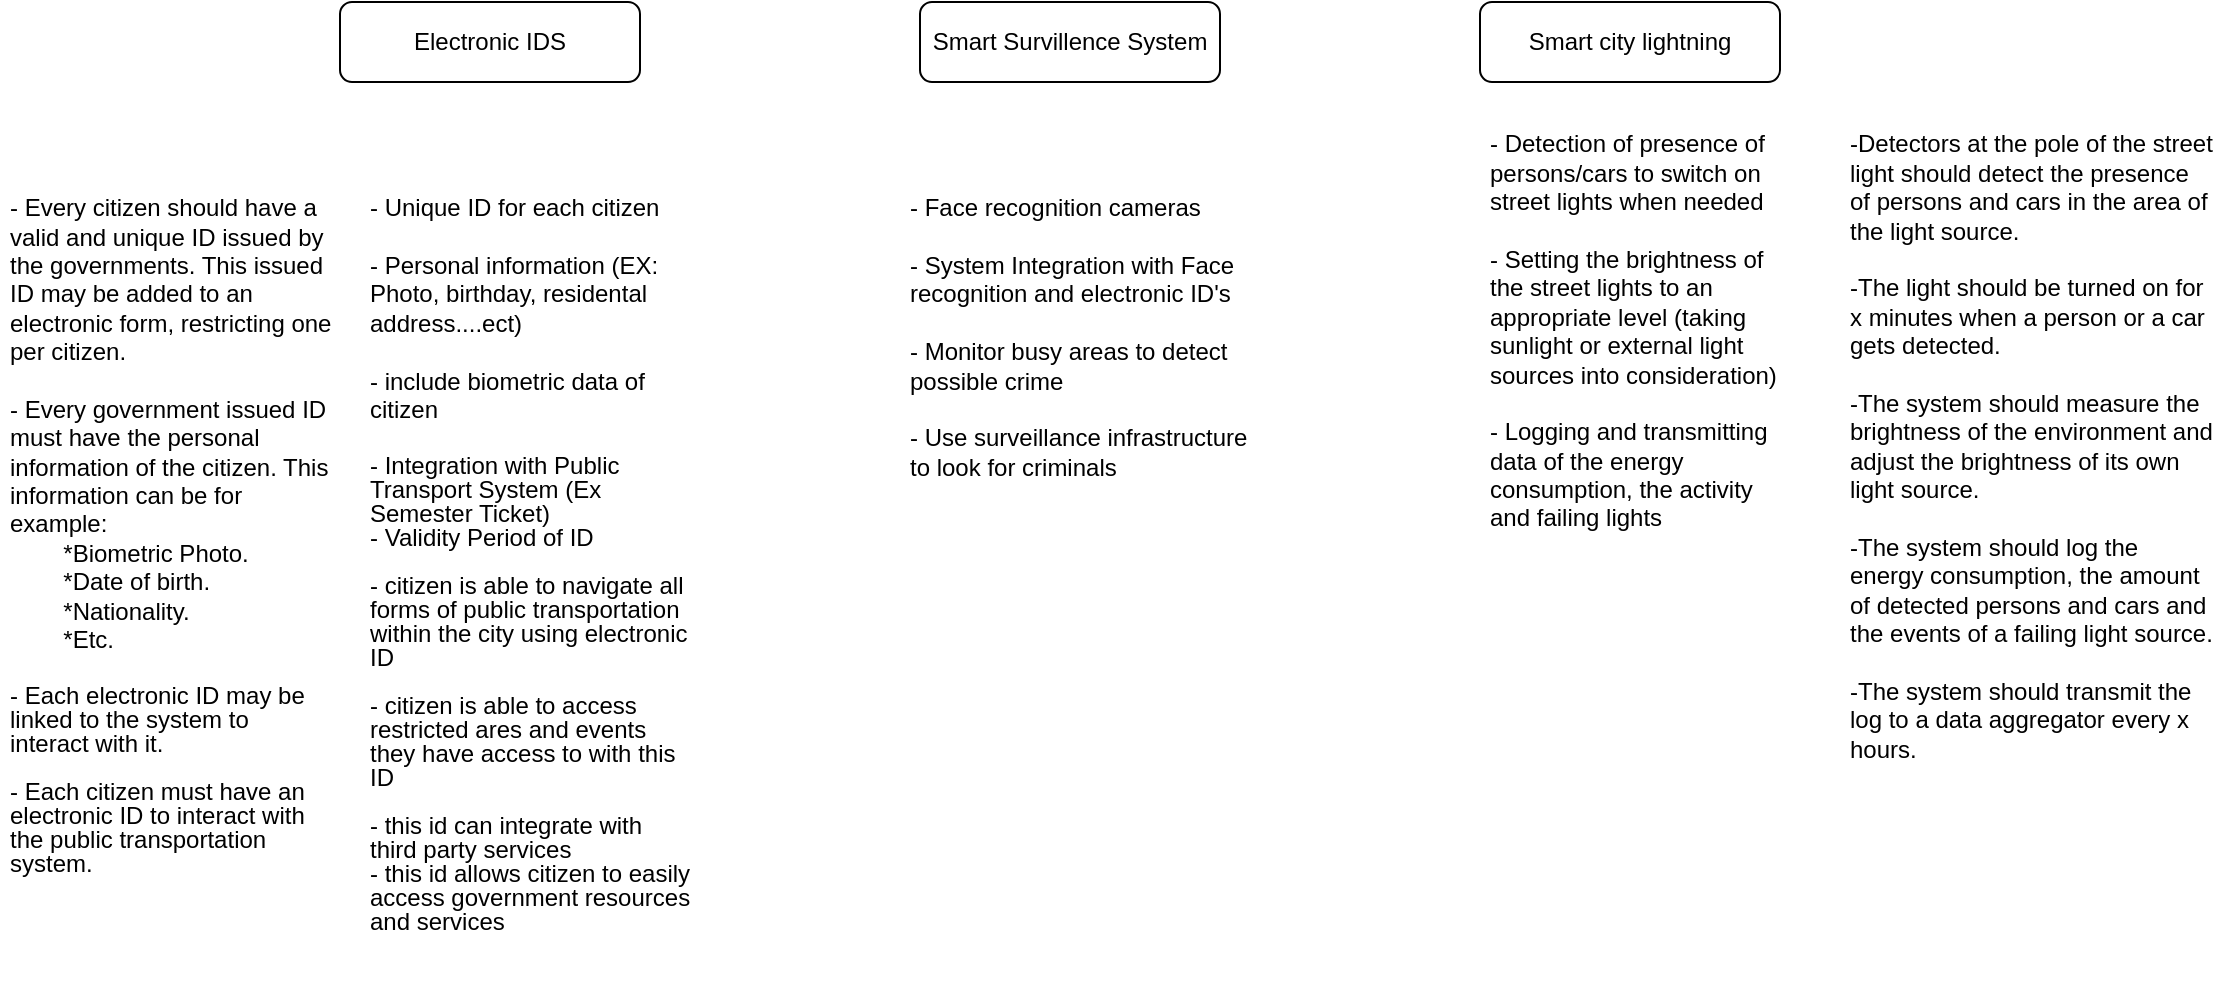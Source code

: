<mxfile version="22.1.5" type="onedrive">
  <diagram name="Page-1" id="zMXfdLivzt5tlgZJ6WOi">
    <mxGraphModel grid="1" page="1" gridSize="10" guides="1" tooltips="1" connect="1" arrows="1" fold="1" pageScale="1" pageWidth="827" pageHeight="1169" math="0" shadow="0">
      <root>
        <mxCell id="0" />
        <mxCell id="1" parent="0" />
        <mxCell id="cc103s8nBry4_oYBITUL-1" value="Electronic IDS" style="rounded=1;whiteSpace=wrap;html=1;" vertex="1" parent="1">
          <mxGeometry x="90" y="170" width="150" height="40" as="geometry" />
        </mxCell>
        <mxCell id="cc103s8nBry4_oYBITUL-3" value="Smart Survillence System" style="rounded=1;whiteSpace=wrap;html=1;" vertex="1" parent="1">
          <mxGeometry x="380" y="170" width="150" height="40" as="geometry" />
        </mxCell>
        <mxCell id="cc103s8nBry4_oYBITUL-4" value="Smart city lightning" style="rounded=1;whiteSpace=wrap;html=1;" vertex="1" parent="1">
          <mxGeometry x="660" y="170" width="150" height="40" as="geometry" />
        </mxCell>
        <mxCell id="cc103s8nBry4_oYBITUL-5" value="&lt;h1 style=&quot;line-height: 100%;&quot;&gt;&lt;br&gt;&lt;/h1&gt;- Unique ID for each citizen&lt;br&gt;&lt;br&gt;- Personal information (EX: Photo, birthday, residental address....ect)&lt;br&gt;&lt;br&gt;- include biometric data of citizen&lt;br&gt;&lt;br&gt;&lt;div style=&quot;line-height: 100%;&quot;&gt;&lt;span style=&quot;font-size: 12px; font-weight: 400;&quot;&gt;- Integration with Public Transport System (Ex Semester Ticket)&lt;/span&gt;&lt;/div&gt;&lt;div style=&quot;line-height: 100%;&quot;&gt;&lt;span style=&quot;font-size: 12px; font-weight: 400;&quot;&gt;- Validity Period of ID&lt;/span&gt;&lt;/div&gt;&lt;div style=&quot;line-height: 100%;&quot;&gt;&lt;span style=&quot;font-size: 12px; font-weight: 400;&quot;&gt;&lt;br&gt;&lt;/span&gt;&lt;/div&gt;&lt;div style=&quot;line-height: 100%;&quot;&gt;&lt;span style=&quot;font-size: 12px; font-weight: 400;&quot;&gt;- citizen is able to navigate all forms of public transportation within the city using electronic ID&lt;/span&gt;&lt;/div&gt;&lt;div style=&quot;line-height: 100%;&quot;&gt;&lt;span style=&quot;font-size: 12px; font-weight: 400;&quot;&gt;&lt;br&gt;&lt;/span&gt;&lt;/div&gt;&lt;div style=&quot;line-height: 100%;&quot;&gt;&lt;span style=&quot;font-size: 12px; font-weight: 400;&quot;&gt;- citizen is able to access restricted ares and events they have access to with this ID&lt;/span&gt;&lt;/div&gt;&lt;div style=&quot;line-height: 100%;&quot;&gt;&lt;span style=&quot;font-size: 12px; font-weight: 400;&quot;&gt;&lt;br&gt;&lt;/span&gt;&lt;/div&gt;&lt;div style=&quot;line-height: 100%;&quot;&gt;&lt;span style=&quot;font-size: 12px; font-weight: 400;&quot;&gt;- this id can integrate with third party services&lt;/span&gt;&lt;/div&gt;&lt;div style=&quot;line-height: 100%;&quot;&gt;&lt;span style=&quot;font-size: 12px; font-weight: 400;&quot;&gt;- this id allows citizen to easily access government resources and services&lt;/span&gt;&lt;/div&gt;" style="text;html=1;strokeColor=none;fillColor=none;spacing=5;spacingTop=-20;whiteSpace=wrap;overflow=hidden;rounded=0;" vertex="1" parent="1">
          <mxGeometry x="100" y="220" width="170" height="450" as="geometry" />
        </mxCell>
        <mxCell id="MAaIm83J6cETwRya9UBG-2" value="&lt;br&gt;- Detection of presence of persons/cars to switch on street lights when needed&lt;br&gt;&lt;br&gt;- Setting the brightness of the street lights to an appropriate level (taking sunlight or external light sources into consideration)&lt;br&gt;&lt;br&gt;- Logging and transmitting data of the energy consumption, the activity and failing lights" style="text;html=1;strokeColor=none;fillColor=none;spacing=5;spacingTop=-20;whiteSpace=wrap;overflow=hidden;rounded=0;" vertex="1" parent="1">
          <mxGeometry x="660" y="230" width="160" height="240" as="geometry" />
        </mxCell>
        <mxCell id="cc103s8nBry4_oYBITUL-6" value="&lt;h1 style=&quot;line-height: 100%;&quot;&gt;&lt;br&gt;&lt;/h1&gt;&lt;div&gt;- Face recognition cameras&lt;/div&gt;&lt;div&gt;&lt;br&gt;&lt;/div&gt;&lt;div&gt;- System Integration with Face recognition and electronic ID&#39;s&lt;/div&gt;&lt;div&gt;&lt;br&gt;&lt;/div&gt;&lt;div&gt;- Monitor busy areas to detect possible crime&lt;/div&gt;&lt;div&gt;&lt;br&gt;&lt;/div&gt;&lt;div&gt;- Use surveillance infrastructure to look for criminals&lt;/div&gt;" style="text;html=1;strokeColor=none;fillColor=none;spacing=5;spacingTop=-20;whiteSpace=wrap;overflow=hidden;rounded=0;" vertex="1" parent="1">
          <mxGeometry x="370" y="220" width="190" height="240" as="geometry" />
        </mxCell>
        <mxCell id="HlGmot_Mcggu2mXiajB9-1" value="&lt;h1 style=&quot;line-height: 100%;&quot;&gt;&lt;br&gt;&lt;/h1&gt;- Every citizen should have a valid and unique ID issued by the governments. This issued ID may be added to an electronic form, restricting one per citizen.&lt;br&gt;&lt;br&gt;- Every government issued ID must have the personal information of the citizen. This information can be for example:&lt;br&gt;&lt;span style=&quot;white-space: pre;&quot;&gt;&#x9;&lt;/span&gt;*Biometric Photo.&lt;br&gt;&lt;span style=&quot;white-space: pre;&quot;&gt;&#x9;&lt;/span&gt;*Date of birth.&lt;br&gt;&lt;span style=&quot;white-space: pre;&quot;&gt;&#x9;&lt;/span&gt;*Nationality.&lt;br&gt;&lt;span style=&quot;white-space: pre;&quot;&gt;&#x9;&lt;/span&gt;*Etc.&lt;br&gt;&lt;br&gt;&lt;div style=&quot;line-height: 100%;&quot;&gt;&lt;span style=&quot;font-size: 12px; font-weight: 400;&quot;&gt;- Each electronic ID may be linked to the system to interact with it.&lt;/span&gt;&lt;/div&gt;&lt;div style=&quot;line-height: 100%;&quot;&gt;&lt;span style=&quot;font-size: 12px; font-weight: 400;&quot;&gt;&lt;br&gt;&lt;/span&gt;&lt;/div&gt;&lt;div style=&quot;line-height: 100%;&quot;&gt;&lt;span style=&quot;font-size: 12px; font-weight: 400;&quot;&gt;- Each citizen must have an electronic ID to interact with the public transportation system.&lt;/span&gt;&lt;/div&gt;&lt;div style=&quot;line-height: 100%;&quot;&gt;&lt;br&gt;&lt;/div&gt;" style="text;html=1;strokeColor=none;fillColor=none;spacing=5;spacingTop=-20;whiteSpace=wrap;overflow=hidden;rounded=0;" vertex="1" parent="1">
          <mxGeometry x="-80" y="220" width="170" height="450" as="geometry" />
        </mxCell>
        <mxCell id="MAaIm83J6cETwRya9UBG-3" value="&lt;br&gt;-Detectors at the pole of the street light should detect the presence of persons and cars in the area of the light source.&lt;br&gt;&lt;br&gt;-The light should be turned on for x minutes when a person or a car gets detected.&lt;br&gt;&lt;br&gt;-The system should measure the brightness of the environment and adjust the brightness of its own light source.&lt;br&gt;&lt;br&gt;-The system should log the energy consumption, the amount of detected persons and cars and the events of a failing light source.&lt;br&gt;&lt;br&gt;-The system should transmit the log to a data aggregator every x hours." style="text;html=1;strokeColor=none;fillColor=none;spacing=5;spacingTop=-20;whiteSpace=wrap;overflow=hidden;rounded=0;" vertex="1" parent="1">
          <mxGeometry x="840" y="230" width="190" height="320" as="geometry" />
        </mxCell>
      </root>
    </mxGraphModel>
  </diagram>
</mxfile>

